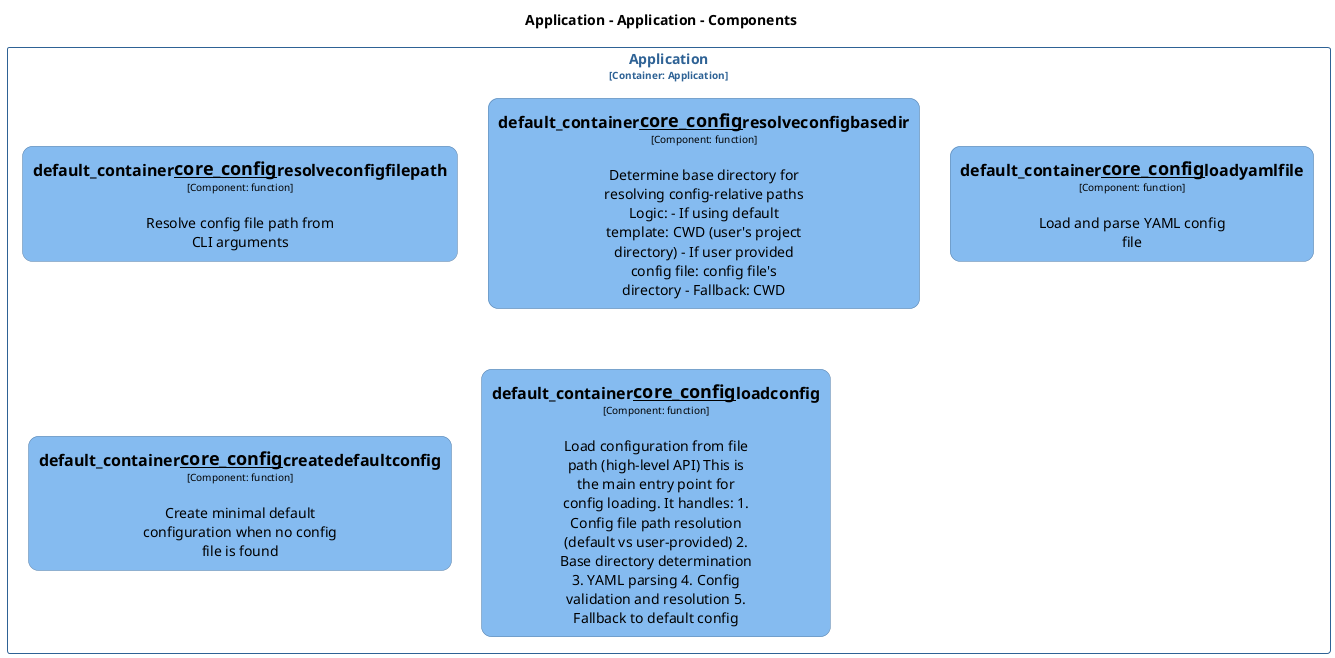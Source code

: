 @startuml
set separator none
title Application - Application - Components

top to bottom direction
skinparam ranksep 60
skinparam nodesep 30

skinparam {
  arrowFontSize 10
  defaultTextAlignment center
  wrapWidth 200
  maxMessageSize 100
  defaultFontName "Arial"
}

hide stereotype

skinparam rectangle<<Application.Application.default_container__core_config__createdefaultconfig>> {
  BackgroundColor #85bbf0
  FontColor #000000
  BorderColor #5d82a8
  roundCorner 20
  shadowing false
}
skinparam rectangle<<Application.Application.default_container__core_config__loadconfig>> {
  BackgroundColor #85bbf0
  FontColor #000000
  BorderColor #5d82a8
  roundCorner 20
  shadowing false
}
skinparam rectangle<<Application.Application.default_container__core_config__loadyamlfile>> {
  BackgroundColor #85bbf0
  FontColor #000000
  BorderColor #5d82a8
  roundCorner 20
  shadowing false
}
skinparam rectangle<<Application.Application.default_container__core_config__resolveconfigbasedir>> {
  BackgroundColor #85bbf0
  FontColor #000000
  BorderColor #5d82a8
  roundCorner 20
  shadowing false
}
skinparam rectangle<<Application.Application.default_container__core_config__resolveconfigfilepath>> {
  BackgroundColor #85bbf0
  FontColor #000000
  BorderColor #5d82a8
  roundCorner 20
  shadowing false
}
skinparam rectangle<<Application.Application>> {
  BorderColor #2e6295
  FontColor #2e6295
  shadowing false
}

rectangle "Application\n<size:10>[Container: Application]</size>" <<Application.Application>> {
  rectangle "==default_container__core_config__resolveconfigfilepath\n<size:10>[Component: function]</size>\n\nResolve config file path from CLI arguments" <<Application.Application.default_container__core_config__resolveconfigfilepath>> as Application.Application.default_container__core_config__resolveconfigfilepath
  rectangle "==default_container__core_config__resolveconfigbasedir\n<size:10>[Component: function]</size>\n\nDetermine base directory for resolving config-relative paths Logic: - If using default template: CWD (user's project directory) - If user provided config file: config file's directory - Fallback: CWD" <<Application.Application.default_container__core_config__resolveconfigbasedir>> as Application.Application.default_container__core_config__resolveconfigbasedir
  rectangle "==default_container__core_config__loadyamlfile\n<size:10>[Component: function]</size>\n\nLoad and parse YAML config file" <<Application.Application.default_container__core_config__loadyamlfile>> as Application.Application.default_container__core_config__loadyamlfile
  rectangle "==default_container__core_config__createdefaultconfig\n<size:10>[Component: function]</size>\n\nCreate minimal default configuration when no config file is found" <<Application.Application.default_container__core_config__createdefaultconfig>> as Application.Application.default_container__core_config__createdefaultconfig
  rectangle "==default_container__core_config__loadconfig\n<size:10>[Component: function]</size>\n\nLoad configuration from file path (high-level API) This is the main entry point for config loading. It handles: 1. Config file path resolution (default vs user-provided) 2. Base directory determination 3. YAML parsing 4. Config validation and resolution 5. Fallback to default config" <<Application.Application.default_container__core_config__loadconfig>> as Application.Application.default_container__core_config__loadconfig
}

@enduml